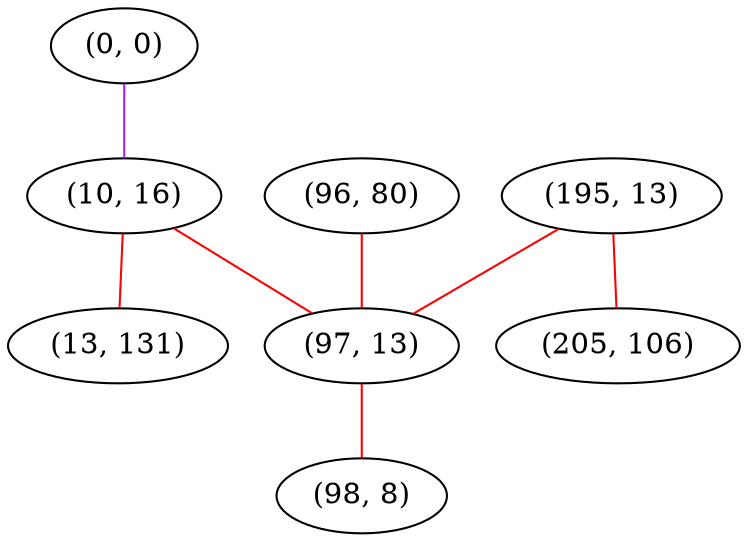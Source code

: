 graph "" {
"(0, 0)";
"(195, 13)";
"(10, 16)";
"(13, 131)";
"(96, 80)";
"(97, 13)";
"(98, 8)";
"(205, 106)";
"(0, 0)" -- "(10, 16)"  [color=purple, key=0, weight=4];
"(195, 13)" -- "(97, 13)"  [color=red, key=0, weight=1];
"(195, 13)" -- "(205, 106)"  [color=red, key=0, weight=1];
"(10, 16)" -- "(97, 13)"  [color=red, key=0, weight=1];
"(10, 16)" -- "(13, 131)"  [color=red, key=0, weight=1];
"(96, 80)" -- "(97, 13)"  [color=red, key=0, weight=1];
"(97, 13)" -- "(98, 8)"  [color=red, key=0, weight=1];
}
